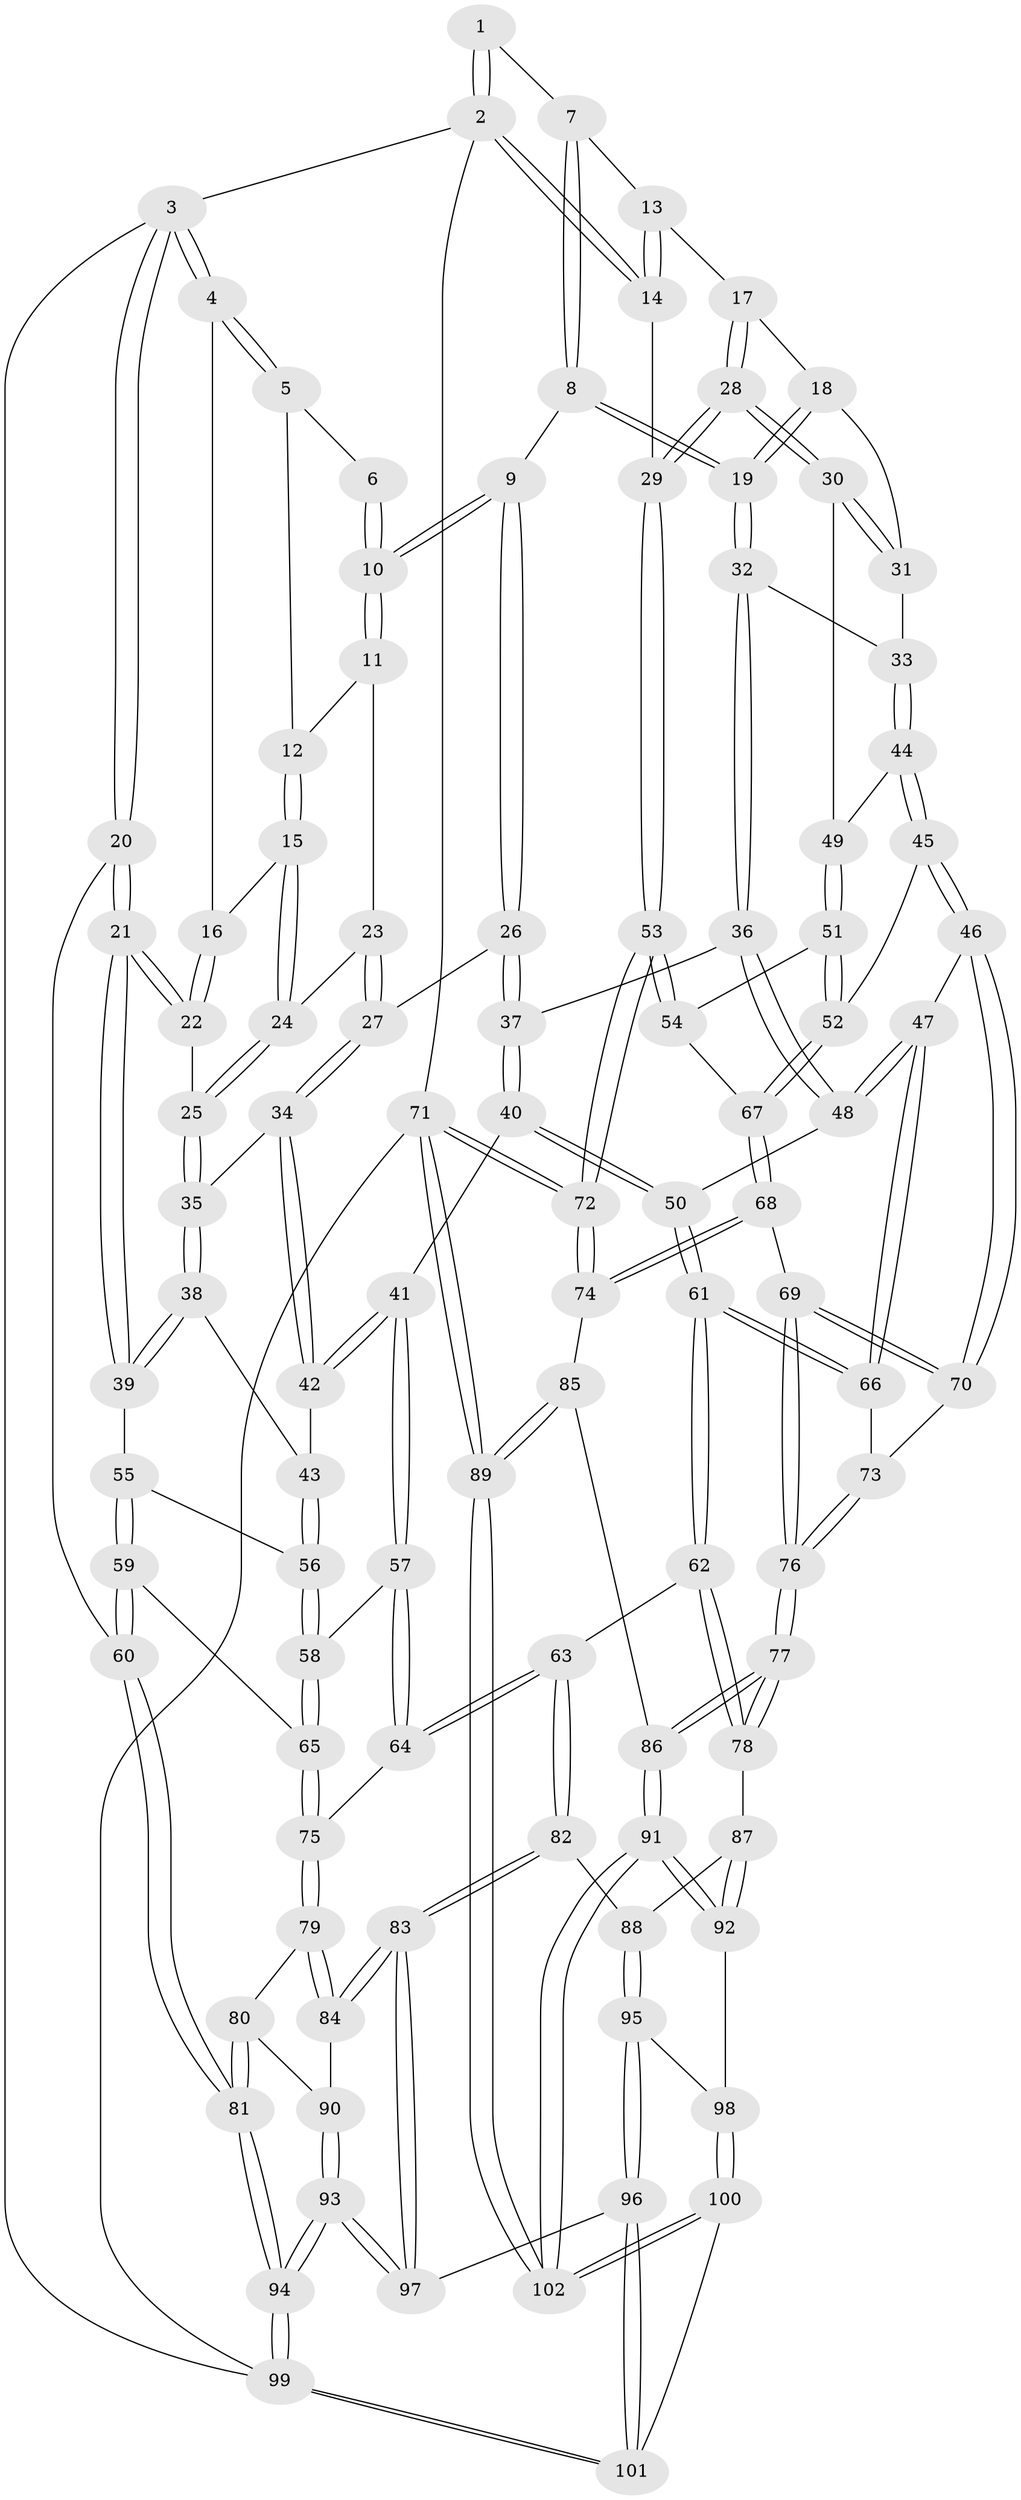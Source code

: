 // Generated by graph-tools (version 1.1) at 2025/38/02/21/25 10:38:58]
// undirected, 102 vertices, 252 edges
graph export_dot {
graph [start="1"]
  node [color=gray90,style=filled];
  1 [pos="+0.7602429435234677+0"];
  2 [pos="+1+0"];
  3 [pos="+0+0"];
  4 [pos="+0.1886127958216014+0"];
  5 [pos="+0.34191439122955525+0"];
  6 [pos="+0.3657368777527315+0"];
  7 [pos="+0.7653504617794831+0"];
  8 [pos="+0.6207932171462046+0.18429158085641845"];
  9 [pos="+0.6204795574523558+0.18437141988305641"];
  10 [pos="+0.557352049411115+0.14514560304855403"];
  11 [pos="+0.4304233971818254+0.15656344675404013"];
  12 [pos="+0.3751508355283272+0.017408985417053602"];
  13 [pos="+0.8607716347221632+0.06306617328410813"];
  14 [pos="+1+0.11389284347606624"];
  15 [pos="+0.33380428267068457+0.17276653689035837"];
  16 [pos="+0.18852554968929447+0.04556871099226476"];
  17 [pos="+0.8646018713383001+0.14698520434941895"];
  18 [pos="+0.8592313105858863+0.15413185802227422"];
  19 [pos="+0.6797693858729013+0.21954932018430975"];
  20 [pos="+0+0.3707209469872674"];
  21 [pos="+0+0.36045887497737444"];
  22 [pos="+0.16905079000809806+0.17075310065260013"];
  23 [pos="+0.42167496367297874+0.17130138865064334"];
  24 [pos="+0.3464286046024848+0.22303676000343003"];
  25 [pos="+0.31607378915180434+0.2884567255579694"];
  26 [pos="+0.5260093968775844+0.3091278417196223"];
  27 [pos="+0.5154482864540955+0.3097354939674238"];
  28 [pos="+1+0.30576631076142974"];
  29 [pos="+1+0.3065771833416163"];
  30 [pos="+0.9255268199262241+0.36347099986875475"];
  31 [pos="+0.8591468057390529+0.1549790423022195"];
  32 [pos="+0.751038028062437+0.32875755722067446"];
  33 [pos="+0.8062239362713993+0.34380667560183836"];
  34 [pos="+0.4276847519783823+0.334278728363712"];
  35 [pos="+0.31896037322919124+0.30071857017225007"];
  36 [pos="+0.671980614410275+0.4029793192801199"];
  37 [pos="+0.5619908641872557+0.372521628976213"];
  38 [pos="+0.29609219978591517+0.33193477463875787"];
  39 [pos="+0.030390426985824313+0.38140493340728304"];
  40 [pos="+0.5384639156425812+0.47944602067409425"];
  41 [pos="+0.4585198469789783+0.5017525043035913"];
  42 [pos="+0.42856394196701353+0.45329249897616225"];
  43 [pos="+0.2883539783922867+0.4606947917074661"];
  44 [pos="+0.8349940434259323+0.3644538866632807"];
  45 [pos="+0.7688266174270176+0.529343779253082"];
  46 [pos="+0.7508432934737498+0.5369955511758246"];
  47 [pos="+0.7399715220246819+0.5349127052391194"];
  48 [pos="+0.6820301672285031+0.49614868881933977"];
  49 [pos="+0.9076082392316329+0.3704788401025776"];
  50 [pos="+0.5914650979290951+0.5234371567224867"];
  51 [pos="+0.9074991105750089+0.4692076842974078"];
  52 [pos="+0.8160199505562595+0.542125405456473"];
  53 [pos="+1+0.5750282977169802"];
  54 [pos="+0.9449236288429517+0.5439664207037161"];
  55 [pos="+0.17396253306794557+0.4723294051404325"];
  56 [pos="+0.2744886695742965+0.490516360110461"];
  57 [pos="+0.4211842227355581+0.5842322174228182"];
  58 [pos="+0.2820926015523192+0.5186258420311822"];
  59 [pos="+0.1446346811408278+0.6204050898981807"];
  60 [pos="+0+0.6638624823225664"];
  61 [pos="+0.5768735610929348+0.6275335579082172"];
  62 [pos="+0.5303878965984162+0.6870110746619544"];
  63 [pos="+0.4647299994645407+0.6836637183032395"];
  64 [pos="+0.4401881408226006+0.6579457658043516"];
  65 [pos="+0.22373254082671118+0.631390865268479"];
  66 [pos="+0.6603490073175043+0.6178240229704761"];
  67 [pos="+0.8810598443567865+0.5880856863780634"];
  68 [pos="+0.8849757376980383+0.6926787640913757"];
  69 [pos="+0.7776989738983787+0.6748045247010676"];
  70 [pos="+0.754027904864845+0.5635072318075804"];
  71 [pos="+1+1"];
  72 [pos="+1+0.6528290529286958"];
  73 [pos="+0.6928476825427167+0.6596481745388466"];
  74 [pos="+0.9135054872446068+0.7244372628539145"];
  75 [pos="+0.2557165941545382+0.681109350875994"];
  76 [pos="+0.7198707454959329+0.7163823142622204"];
  77 [pos="+0.6713236231451493+0.7972615395996038"];
  78 [pos="+0.6315578957096882+0.7859752641303634"];
  79 [pos="+0.24567195005873513+0.7455105948210414"];
  80 [pos="+0.00674608166769807+0.7406558411592861"];
  81 [pos="+0+0.6809982332896652"];
  82 [pos="+0.41042623729298683+0.8010279474720846"];
  83 [pos="+0.287765894561589+0.8812821550934233"];
  84 [pos="+0.27704908612608864+0.8701449375722308"];
  85 [pos="+0.8958900765031415+0.7750926554388547"];
  86 [pos="+0.7434635271488557+0.8897820744634575"];
  87 [pos="+0.56520933849853+0.8465271708649444"];
  88 [pos="+0.493322250459621+0.8722470474347842"];
  89 [pos="+1+1"];
  90 [pos="+0.16805197378106715+0.8534157408177441"];
  91 [pos="+0.7507630116010413+0.9788846148988632"];
  92 [pos="+0.5662068406699176+0.9434325467694474"];
  93 [pos="+0.02871192952245494+0.9785101519232199"];
  94 [pos="+0+1"];
  95 [pos="+0.4879030954423783+0.9330964207393295"];
  96 [pos="+0.29042806289991063+0.9024325813208242"];
  97 [pos="+0.28908693561292653+0.8963603461748277"];
  98 [pos="+0.5034378938479485+0.9686123950793377"];
  99 [pos="+0+1"];
  100 [pos="+0.4411531078821406+1"];
  101 [pos="+0.2988015257428752+1"];
  102 [pos="+0.8428927230163131+1"];
  1 -- 2;
  1 -- 2;
  1 -- 7;
  2 -- 3;
  2 -- 14;
  2 -- 14;
  2 -- 71;
  3 -- 4;
  3 -- 4;
  3 -- 20;
  3 -- 20;
  3 -- 99;
  4 -- 5;
  4 -- 5;
  4 -- 16;
  5 -- 6;
  5 -- 12;
  6 -- 10;
  6 -- 10;
  7 -- 8;
  7 -- 8;
  7 -- 13;
  8 -- 9;
  8 -- 19;
  8 -- 19;
  9 -- 10;
  9 -- 10;
  9 -- 26;
  9 -- 26;
  10 -- 11;
  10 -- 11;
  11 -- 12;
  11 -- 23;
  12 -- 15;
  12 -- 15;
  13 -- 14;
  13 -- 14;
  13 -- 17;
  14 -- 29;
  15 -- 16;
  15 -- 24;
  15 -- 24;
  16 -- 22;
  16 -- 22;
  17 -- 18;
  17 -- 28;
  17 -- 28;
  18 -- 19;
  18 -- 19;
  18 -- 31;
  19 -- 32;
  19 -- 32;
  20 -- 21;
  20 -- 21;
  20 -- 60;
  21 -- 22;
  21 -- 22;
  21 -- 39;
  21 -- 39;
  22 -- 25;
  23 -- 24;
  23 -- 27;
  23 -- 27;
  24 -- 25;
  24 -- 25;
  25 -- 35;
  25 -- 35;
  26 -- 27;
  26 -- 37;
  26 -- 37;
  27 -- 34;
  27 -- 34;
  28 -- 29;
  28 -- 29;
  28 -- 30;
  28 -- 30;
  29 -- 53;
  29 -- 53;
  30 -- 31;
  30 -- 31;
  30 -- 49;
  31 -- 33;
  32 -- 33;
  32 -- 36;
  32 -- 36;
  33 -- 44;
  33 -- 44;
  34 -- 35;
  34 -- 42;
  34 -- 42;
  35 -- 38;
  35 -- 38;
  36 -- 37;
  36 -- 48;
  36 -- 48;
  37 -- 40;
  37 -- 40;
  38 -- 39;
  38 -- 39;
  38 -- 43;
  39 -- 55;
  40 -- 41;
  40 -- 50;
  40 -- 50;
  41 -- 42;
  41 -- 42;
  41 -- 57;
  41 -- 57;
  42 -- 43;
  43 -- 56;
  43 -- 56;
  44 -- 45;
  44 -- 45;
  44 -- 49;
  45 -- 46;
  45 -- 46;
  45 -- 52;
  46 -- 47;
  46 -- 70;
  46 -- 70;
  47 -- 48;
  47 -- 48;
  47 -- 66;
  47 -- 66;
  48 -- 50;
  49 -- 51;
  49 -- 51;
  50 -- 61;
  50 -- 61;
  51 -- 52;
  51 -- 52;
  51 -- 54;
  52 -- 67;
  52 -- 67;
  53 -- 54;
  53 -- 54;
  53 -- 72;
  53 -- 72;
  54 -- 67;
  55 -- 56;
  55 -- 59;
  55 -- 59;
  56 -- 58;
  56 -- 58;
  57 -- 58;
  57 -- 64;
  57 -- 64;
  58 -- 65;
  58 -- 65;
  59 -- 60;
  59 -- 60;
  59 -- 65;
  60 -- 81;
  60 -- 81;
  61 -- 62;
  61 -- 62;
  61 -- 66;
  61 -- 66;
  62 -- 63;
  62 -- 78;
  62 -- 78;
  63 -- 64;
  63 -- 64;
  63 -- 82;
  63 -- 82;
  64 -- 75;
  65 -- 75;
  65 -- 75;
  66 -- 73;
  67 -- 68;
  67 -- 68;
  68 -- 69;
  68 -- 74;
  68 -- 74;
  69 -- 70;
  69 -- 70;
  69 -- 76;
  69 -- 76;
  70 -- 73;
  71 -- 72;
  71 -- 72;
  71 -- 89;
  71 -- 89;
  71 -- 99;
  72 -- 74;
  72 -- 74;
  73 -- 76;
  73 -- 76;
  74 -- 85;
  75 -- 79;
  75 -- 79;
  76 -- 77;
  76 -- 77;
  77 -- 78;
  77 -- 78;
  77 -- 86;
  77 -- 86;
  78 -- 87;
  79 -- 80;
  79 -- 84;
  79 -- 84;
  80 -- 81;
  80 -- 81;
  80 -- 90;
  81 -- 94;
  81 -- 94;
  82 -- 83;
  82 -- 83;
  82 -- 88;
  83 -- 84;
  83 -- 84;
  83 -- 97;
  83 -- 97;
  84 -- 90;
  85 -- 86;
  85 -- 89;
  85 -- 89;
  86 -- 91;
  86 -- 91;
  87 -- 88;
  87 -- 92;
  87 -- 92;
  88 -- 95;
  88 -- 95;
  89 -- 102;
  89 -- 102;
  90 -- 93;
  90 -- 93;
  91 -- 92;
  91 -- 92;
  91 -- 102;
  91 -- 102;
  92 -- 98;
  93 -- 94;
  93 -- 94;
  93 -- 97;
  93 -- 97;
  94 -- 99;
  94 -- 99;
  95 -- 96;
  95 -- 96;
  95 -- 98;
  96 -- 97;
  96 -- 101;
  96 -- 101;
  98 -- 100;
  98 -- 100;
  99 -- 101;
  99 -- 101;
  100 -- 101;
  100 -- 102;
  100 -- 102;
}
